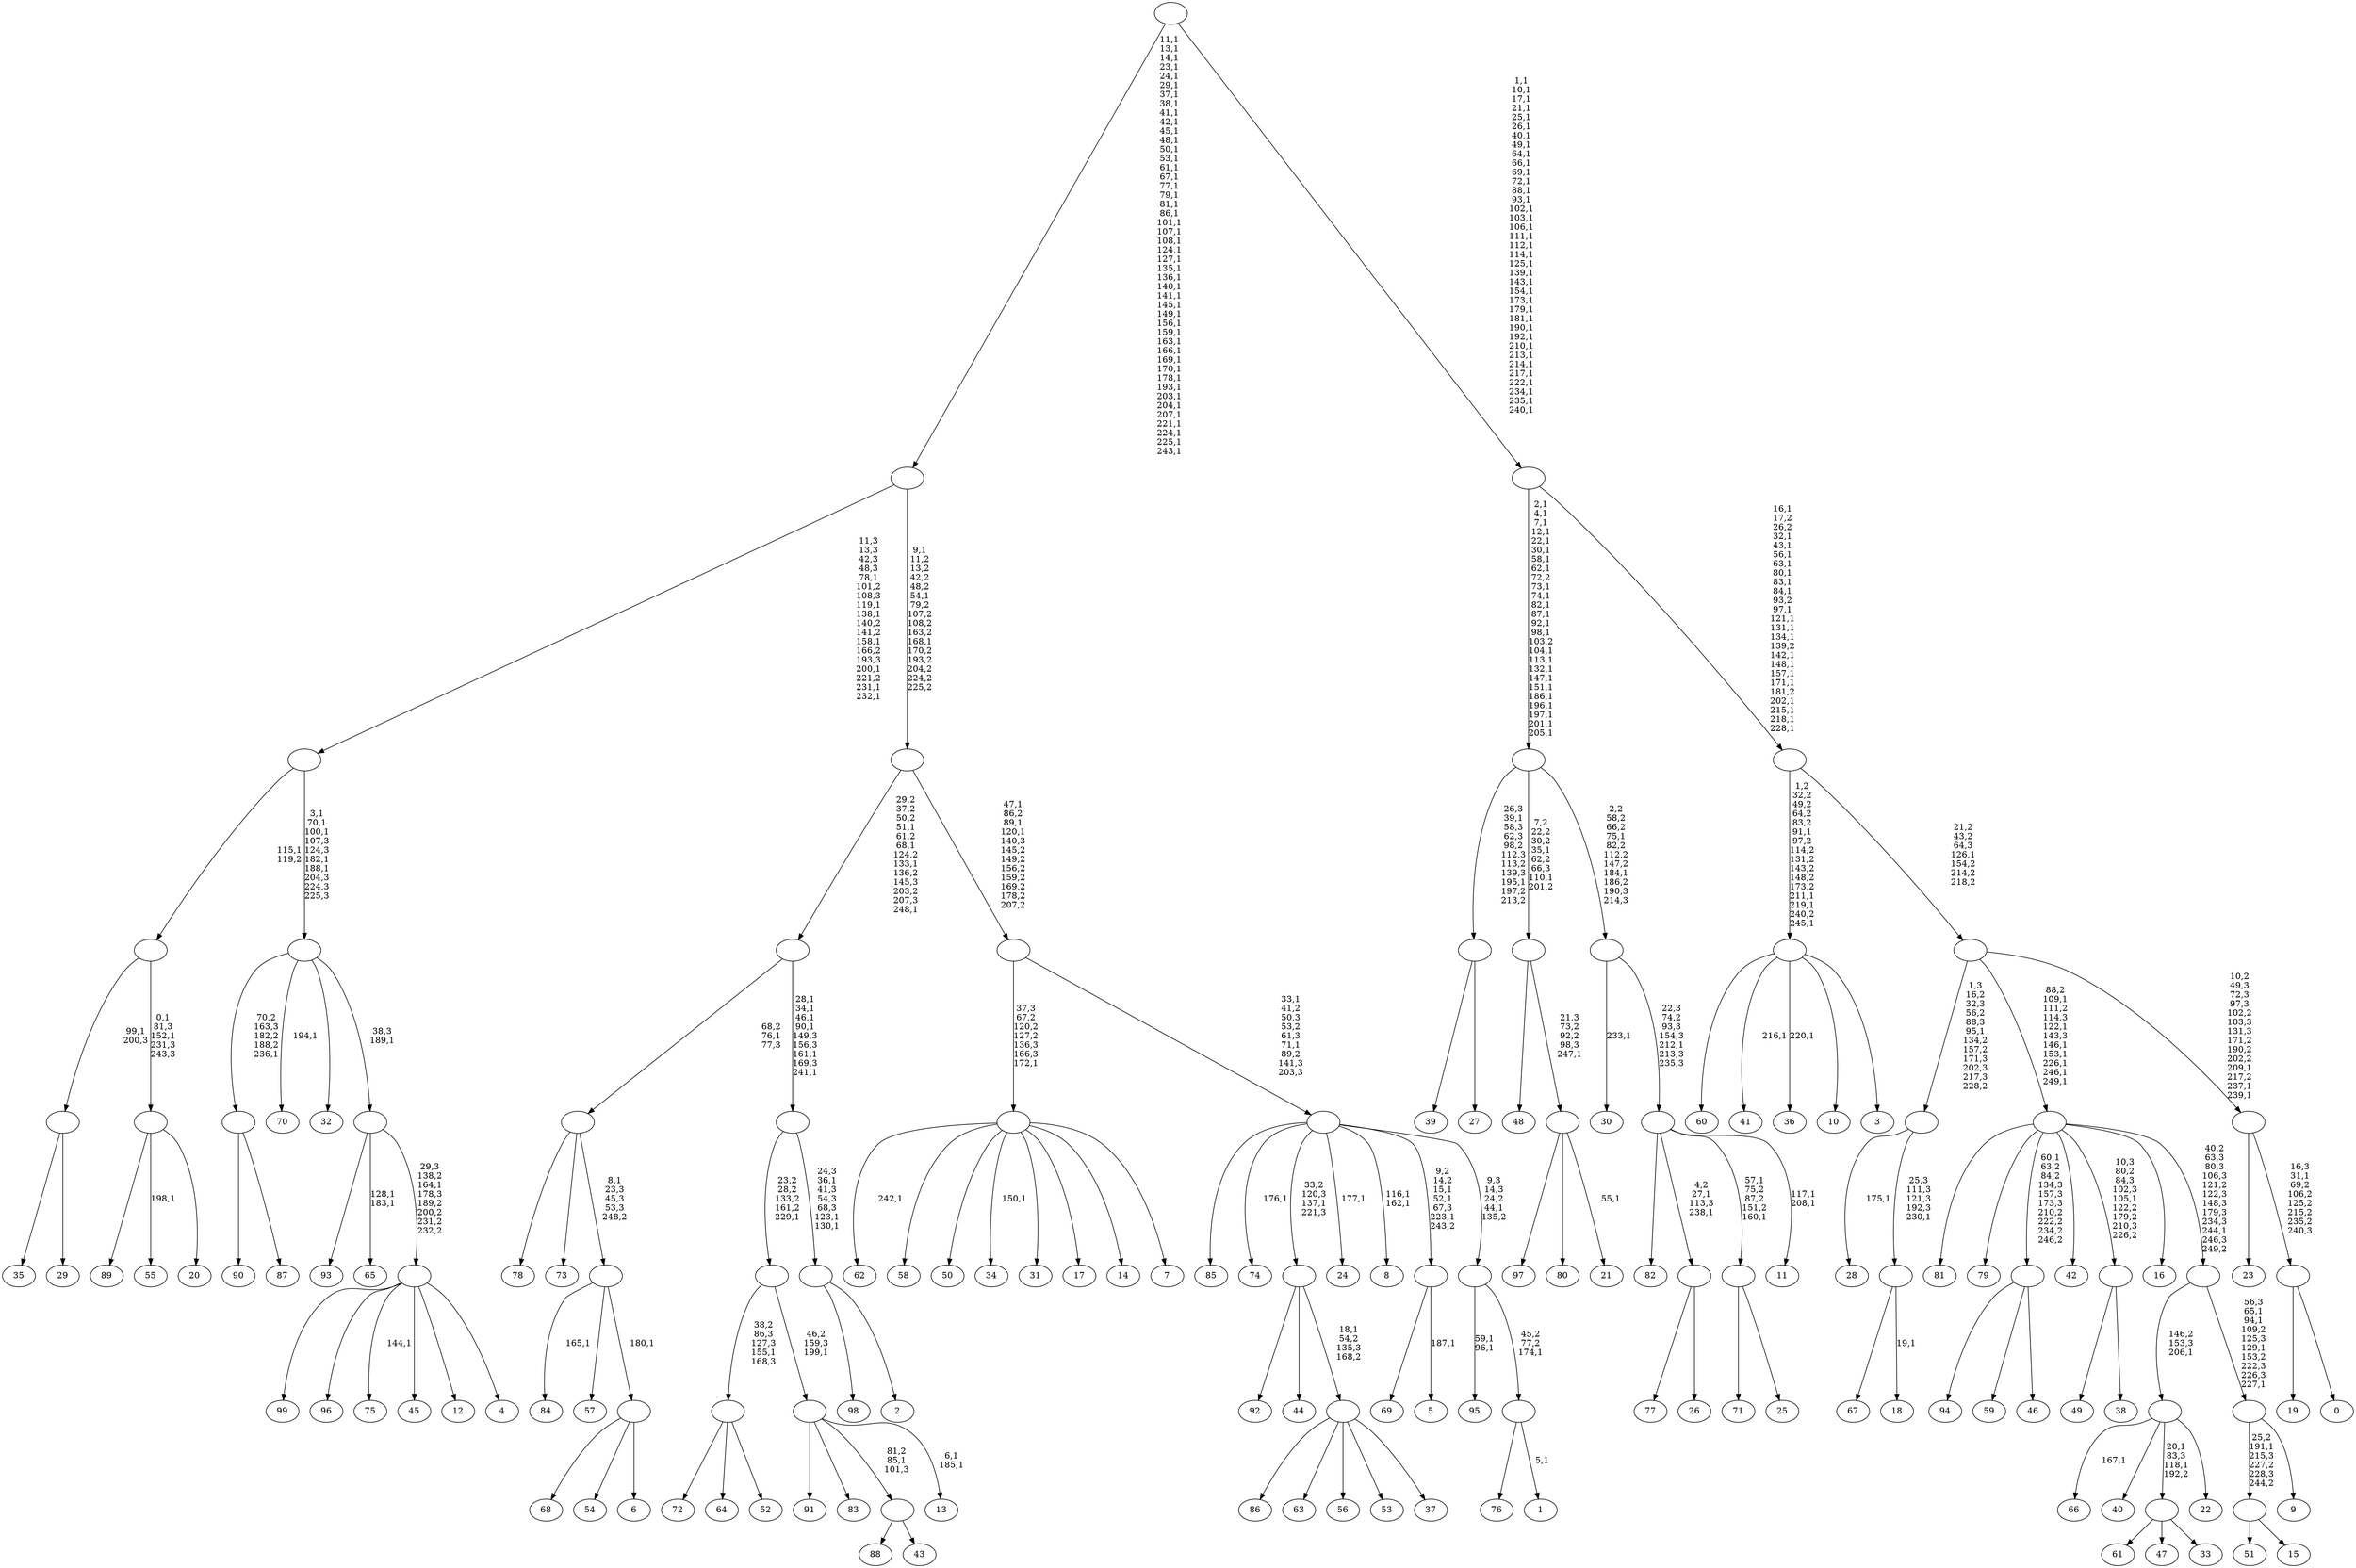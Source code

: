 digraph T {
	350 [label="99"]
	349 [label="98"]
	348 [label="97"]
	347 [label="96"]
	346 [label="95"]
	343 [label="94"]
	342 [label="93"]
	341 [label="92"]
	340 [label="91"]
	339 [label="90"]
	338 [label="89"]
	337 [label="88"]
	336 [label="87"]
	335 [label=""]
	334 [label="86"]
	333 [label="85"]
	332 [label="84"]
	330 [label="83"]
	329 [label="82"]
	328 [label="81"]
	327 [label="80"]
	326 [label="79"]
	325 [label="78"]
	324 [label="77"]
	323 [label="76"]
	322 [label="75"]
	320 [label="74"]
	318 [label="73"]
	317 [label="72"]
	316 [label="71"]
	315 [label="70"]
	313 [label="69"]
	312 [label="68"]
	311 [label="67"]
	310 [label="66"]
	308 [label="65"]
	305 [label="64"]
	304 [label="63"]
	303 [label="62"]
	301 [label="61"]
	300 [label="60"]
	299 [label="59"]
	298 [label="58"]
	297 [label="57"]
	296 [label="56"]
	295 [label="55"]
	293 [label="54"]
	292 [label="53"]
	291 [label="52"]
	290 [label=""]
	289 [label="51"]
	288 [label="50"]
	287 [label="49"]
	286 [label="48"]
	285 [label="47"]
	284 [label="46"]
	283 [label=""]
	282 [label="45"]
	281 [label="44"]
	280 [label="43"]
	279 [label=""]
	278 [label="42"]
	277 [label="41"]
	275 [label="40"]
	274 [label="39"]
	273 [label="38"]
	272 [label=""]
	271 [label="37"]
	270 [label=""]
	269 [label=""]
	268 [label="36"]
	266 [label="35"]
	265 [label="34"]
	263 [label="33"]
	262 [label=""]
	260 [label="32"]
	259 [label="31"]
	258 [label="30"]
	256 [label="29"]
	255 [label=""]
	254 [label="28"]
	252 [label="27"]
	251 [label=""]
	249 [label="26"]
	248 [label=""]
	246 [label="25"]
	245 [label=""]
	243 [label="24"]
	241 [label="23"]
	240 [label="22"]
	239 [label=""]
	238 [label="21"]
	236 [label=""]
	235 [label=""]
	233 [label="20"]
	232 [label=""]
	230 [label=""]
	229 [label="19"]
	228 [label="18"]
	226 [label=""]
	225 [label=""]
	224 [label="17"]
	223 [label="16"]
	222 [label="15"]
	221 [label=""]
	220 [label="14"]
	219 [label="13"]
	216 [label=""]
	215 [label=""]
	214 [label="12"]
	213 [label="11"]
	210 [label=""]
	209 [label=""]
	207 [label=""]
	183 [label="10"]
	182 [label="9"]
	181 [label=""]
	177 [label=""]
	176 [label=""]
	169 [label="8"]
	166 [label="7"]
	165 [label=""]
	164 [label="6"]
	163 [label=""]
	162 [label=""]
	161 [label=""]
	160 [label="5"]
	158 [label=""]
	155 [label="4"]
	154 [label=""]
	153 [label=""]
	152 [label=""]
	147 [label=""]
	140 [label="3"]
	139 [label=""]
	135 [label="2"]
	134 [label=""]
	131 [label=""]
	125 [label=""]
	121 [label="1"]
	119 [label=""]
	118 [label=""]
	117 [label=""]
	115 [label=""]
	112 [label=""]
	109 [label=""]
	63 [label="0"]
	62 [label=""]
	61 [label=""]
	58 [label=""]
	57 [label=""]
	37 [label=""]
	0 [label=""]
	335 -> 339 [label=""]
	335 -> 336 [label=""]
	290 -> 317 [label=""]
	290 -> 305 [label=""]
	290 -> 291 [label=""]
	283 -> 343 [label=""]
	283 -> 299 [label=""]
	283 -> 284 [label=""]
	279 -> 337 [label=""]
	279 -> 280 [label=""]
	272 -> 287 [label=""]
	272 -> 273 [label=""]
	270 -> 334 [label=""]
	270 -> 304 [label=""]
	270 -> 296 [label=""]
	270 -> 292 [label=""]
	270 -> 271 [label=""]
	269 -> 341 [label=""]
	269 -> 281 [label=""]
	269 -> 270 [label="18,1\n54,2\n135,3\n168,2"]
	262 -> 301 [label=""]
	262 -> 285 [label=""]
	262 -> 263 [label=""]
	255 -> 266 [label=""]
	255 -> 256 [label=""]
	251 -> 274 [label=""]
	251 -> 252 [label=""]
	248 -> 324 [label=""]
	248 -> 249 [label=""]
	245 -> 316 [label=""]
	245 -> 246 [label=""]
	239 -> 262 [label="20,1\n83,3\n118,1\n192,2"]
	239 -> 310 [label="167,1"]
	239 -> 275 [label=""]
	239 -> 240 [label=""]
	236 -> 238 [label="55,1"]
	236 -> 348 [label=""]
	236 -> 327 [label=""]
	235 -> 286 [label=""]
	235 -> 236 [label="21,3\n73,2\n92,2\n98,3\n247,1"]
	232 -> 295 [label="198,1"]
	232 -> 338 [label=""]
	232 -> 233 [label=""]
	230 -> 232 [label="0,1\n81,3\n152,1\n231,3\n243,3"]
	230 -> 255 [label="99,1\n200,3"]
	226 -> 228 [label="19,1"]
	226 -> 311 [label=""]
	225 -> 254 [label="175,1"]
	225 -> 226 [label="25,3\n111,3\n121,3\n192,3\n230,1"]
	221 -> 289 [label=""]
	221 -> 222 [label=""]
	216 -> 219 [label="6,1\n185,1"]
	216 -> 340 [label=""]
	216 -> 330 [label=""]
	216 -> 279 [label="81,2\n85,1\n101,3"]
	215 -> 290 [label="38,2\n86,3\n127,3\n155,1\n168,3"]
	215 -> 216 [label="46,2\n159,3\n199,1"]
	210 -> 213 [label="117,1\n208,1"]
	210 -> 245 [label="57,1\n75,2\n87,2\n151,2\n160,1"]
	210 -> 248 [label="4,2\n27,1\n113,3\n238,1"]
	210 -> 329 [label=""]
	209 -> 258 [label="233,1"]
	209 -> 210 [label="22,3\n74,2\n93,3\n154,3\n212,1\n213,3\n235,3"]
	207 -> 209 [label="2,2\n58,2\n66,2\n75,1\n82,2\n112,2\n147,2\n184,1\n186,2\n190,3\n214,3"]
	207 -> 235 [label="7,2\n22,2\n30,2\n35,1\n62,2\n66,3\n110,1\n201,2"]
	207 -> 251 [label="26,3\n39,1\n58,3\n62,3\n98,2\n112,3\n113,2\n139,3\n195,1\n197,2\n213,2"]
	181 -> 221 [label="25,2\n191,1\n215,3\n227,2\n228,3\n244,2"]
	181 -> 182 [label=""]
	177 -> 181 [label="56,3\n65,1\n94,1\n109,2\n125,3\n129,1\n153,2\n222,3\n226,3\n227,1"]
	177 -> 239 [label="146,2\n153,3\n206,1"]
	176 -> 328 [label=""]
	176 -> 326 [label=""]
	176 -> 283 [label="60,1\n63,2\n84,2\n134,3\n157,3\n173,3\n210,2\n222,2\n234,2\n246,2"]
	176 -> 278 [label=""]
	176 -> 272 [label="10,3\n80,2\n84,3\n102,3\n105,1\n122,2\n179,2\n210,3\n226,2"]
	176 -> 223 [label=""]
	176 -> 177 [label="40,2\n63,3\n80,3\n106,3\n121,2\n122,3\n148,3\n179,3\n234,3\n244,1\n246,3\n249,2"]
	165 -> 265 [label="150,1"]
	165 -> 303 [label="242,1"]
	165 -> 298 [label=""]
	165 -> 288 [label=""]
	165 -> 259 [label=""]
	165 -> 224 [label=""]
	165 -> 220 [label=""]
	165 -> 166 [label=""]
	163 -> 312 [label=""]
	163 -> 293 [label=""]
	163 -> 164 [label=""]
	162 -> 332 [label="165,1"]
	162 -> 297 [label=""]
	162 -> 163 [label="180,1"]
	161 -> 325 [label=""]
	161 -> 318 [label=""]
	161 -> 162 [label="8,1\n23,3\n45,3\n53,3\n248,2"]
	158 -> 160 [label="187,1"]
	158 -> 313 [label=""]
	154 -> 322 [label="144,1"]
	154 -> 350 [label=""]
	154 -> 347 [label=""]
	154 -> 282 [label=""]
	154 -> 214 [label=""]
	154 -> 155 [label=""]
	153 -> 308 [label="128,1\n183,1"]
	153 -> 342 [label=""]
	153 -> 154 [label="29,3\n138,2\n164,1\n178,3\n189,2\n200,2\n231,2\n232,2"]
	152 -> 315 [label="194,1"]
	152 -> 335 [label="70,2\n163,3\n182,2\n188,2\n236,1"]
	152 -> 260 [label=""]
	152 -> 153 [label="38,3\n189,1"]
	147 -> 152 [label="3,1\n70,1\n100,1\n107,3\n124,3\n182,1\n188,1\n204,3\n224,3\n225,3"]
	147 -> 230 [label="115,1\n119,2"]
	139 -> 268 [label="220,1"]
	139 -> 277 [label="216,1"]
	139 -> 300 [label=""]
	139 -> 183 [label=""]
	139 -> 140 [label=""]
	134 -> 349 [label=""]
	134 -> 135 [label=""]
	131 -> 134 [label="24,3\n36,1\n41,3\n54,3\n68,3\n123,1\n130,1"]
	131 -> 215 [label="23,2\n28,2\n133,2\n161,2\n229,1"]
	125 -> 131 [label="28,1\n34,1\n46,1\n90,1\n149,3\n156,3\n161,1\n169,3\n241,1"]
	125 -> 161 [label="68,2\n76,1\n77,3"]
	119 -> 121 [label="5,1"]
	119 -> 323 [label=""]
	118 -> 346 [label="59,1\n96,1"]
	118 -> 119 [label="45,2\n77,2\n174,1"]
	117 -> 158 [label="9,2\n14,2\n15,1\n52,1\n67,3\n223,1\n243,2"]
	117 -> 169 [label="116,1\n162,1"]
	117 -> 243 [label="177,1"]
	117 -> 320 [label="176,1"]
	117 -> 333 [label=""]
	117 -> 269 [label="33,2\n120,3\n137,1\n221,3"]
	117 -> 118 [label="9,3\n14,3\n24,2\n44,1\n135,2"]
	115 -> 117 [label="33,1\n41,2\n50,3\n53,2\n61,3\n71,1\n89,2\n141,3\n203,3"]
	115 -> 165 [label="37,3\n67,2\n120,2\n127,2\n136,3\n166,3\n172,1"]
	112 -> 115 [label="47,1\n86,2\n89,1\n120,1\n140,3\n145,2\n149,2\n156,2\n159,2\n169,2\n178,2\n207,2"]
	112 -> 125 [label="29,2\n37,2\n50,2\n51,1\n61,2\n68,1\n124,2\n133,1\n136,2\n145,3\n203,2\n207,3\n248,1"]
	109 -> 112 [label="9,1\n11,2\n13,2\n42,2\n48,2\n54,1\n79,2\n107,2\n108,2\n163,2\n168,1\n170,2\n193,2\n204,2\n224,2\n225,2"]
	109 -> 147 [label="11,3\n13,3\n42,3\n48,3\n78,1\n101,2\n108,3\n119,1\n138,1\n140,2\n141,2\n158,1\n166,2\n193,3\n200,1\n221,2\n231,1\n232,1"]
	62 -> 229 [label=""]
	62 -> 63 [label=""]
	61 -> 241 [label=""]
	61 -> 62 [label="16,3\n31,1\n69,2\n106,2\n125,2\n215,2\n235,2\n240,3"]
	58 -> 61 [label="10,2\n49,3\n72,3\n97,3\n102,2\n103,3\n131,3\n171,2\n190,2\n202,2\n209,1\n217,2\n237,1\n239,1"]
	58 -> 176 [label="88,2\n109,1\n111,2\n114,3\n122,1\n143,3\n146,1\n153,1\n226,1\n246,1\n249,1"]
	58 -> 225 [label="1,3\n16,2\n32,3\n56,2\n88,3\n95,1\n134,2\n157,2\n171,3\n202,3\n217,3\n228,2"]
	57 -> 139 [label="1,2\n32,2\n49,2\n64,2\n83,2\n91,1\n97,2\n114,2\n131,2\n143,2\n148,2\n173,2\n211,1\n219,1\n240,2\n245,1"]
	57 -> 58 [label="21,2\n43,2\n64,3\n126,1\n154,2\n214,2\n218,2"]
	37 -> 57 [label="16,1\n17,2\n26,2\n32,1\n43,1\n56,1\n63,1\n80,1\n83,1\n84,1\n93,2\n97,1\n121,1\n131,1\n134,1\n139,2\n142,1\n148,1\n157,1\n171,1\n181,2\n202,1\n215,1\n218,1\n228,1"]
	37 -> 207 [label="2,1\n4,1\n7,1\n12,1\n22,1\n30,1\n58,1\n62,1\n72,2\n73,1\n74,1\n82,1\n87,1\n92,1\n98,1\n103,2\n104,1\n113,1\n132,1\n147,1\n151,1\n186,1\n196,1\n197,1\n201,1\n205,1"]
	0 -> 37 [label="1,1\n10,1\n17,1\n21,1\n25,1\n26,1\n40,1\n49,1\n64,1\n66,1\n69,1\n72,1\n88,1\n93,1\n102,1\n103,1\n106,1\n111,1\n112,1\n114,1\n125,1\n139,1\n143,1\n154,1\n173,1\n179,1\n181,1\n190,1\n192,1\n210,1\n213,1\n214,1\n217,1\n222,1\n234,1\n235,1\n240,1"]
	0 -> 109 [label="11,1\n13,1\n14,1\n23,1\n24,1\n29,1\n37,1\n38,1\n41,1\n42,1\n45,1\n48,1\n50,1\n53,1\n61,1\n67,1\n77,1\n79,1\n81,1\n86,1\n101,1\n107,1\n108,1\n124,1\n127,1\n135,1\n136,1\n140,1\n141,1\n145,1\n149,1\n156,1\n159,1\n163,1\n166,1\n169,1\n170,1\n178,1\n193,1\n203,1\n204,1\n207,1\n221,1\n224,1\n225,1\n243,1"]
}
